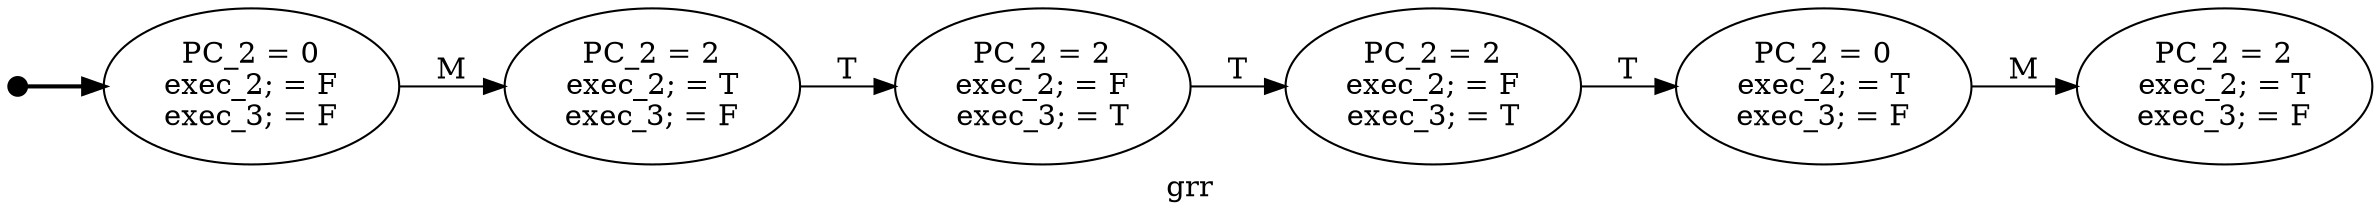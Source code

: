 digraph CFG {
graph [rankdir=LR];
node [ label = "PC_2 = 0\nexec_2; = F\nexec_3; = F\n" ]; state_0;
node [ label = "PC_2 = 2\nexec_2; = T\nexec_3; = F\n" ]; state_1;
node [ label = "PC_2 = 2\nexec_2; = F\nexec_3; = T\n" ]; state_2;
node [ label = "PC_2 = 2\nexec_2; = F\nexec_3; = T\n" ]; state_3;
node [ label = "PC_2 = 0\nexec_2; = T\nexec_3; = F\n" ]; state_4;
node [ label = "PC_2 = 2\nexec_2; = T\nexec_3; = F\n" ]; state_5;
start [style = filled, color=black, label="", height=0.12,width=0.12,fontsize=1];
start -> state_0[ style = "bold"];
state_0 -> state_1 [ label = M ];
state_1 -> state_2 [ label = T ];
state_2 -> state_3 [ label = T ];
state_3 -> state_4 [ label = T ];
state_4 -> state_5 [ label = M ];
label="grr";
}
